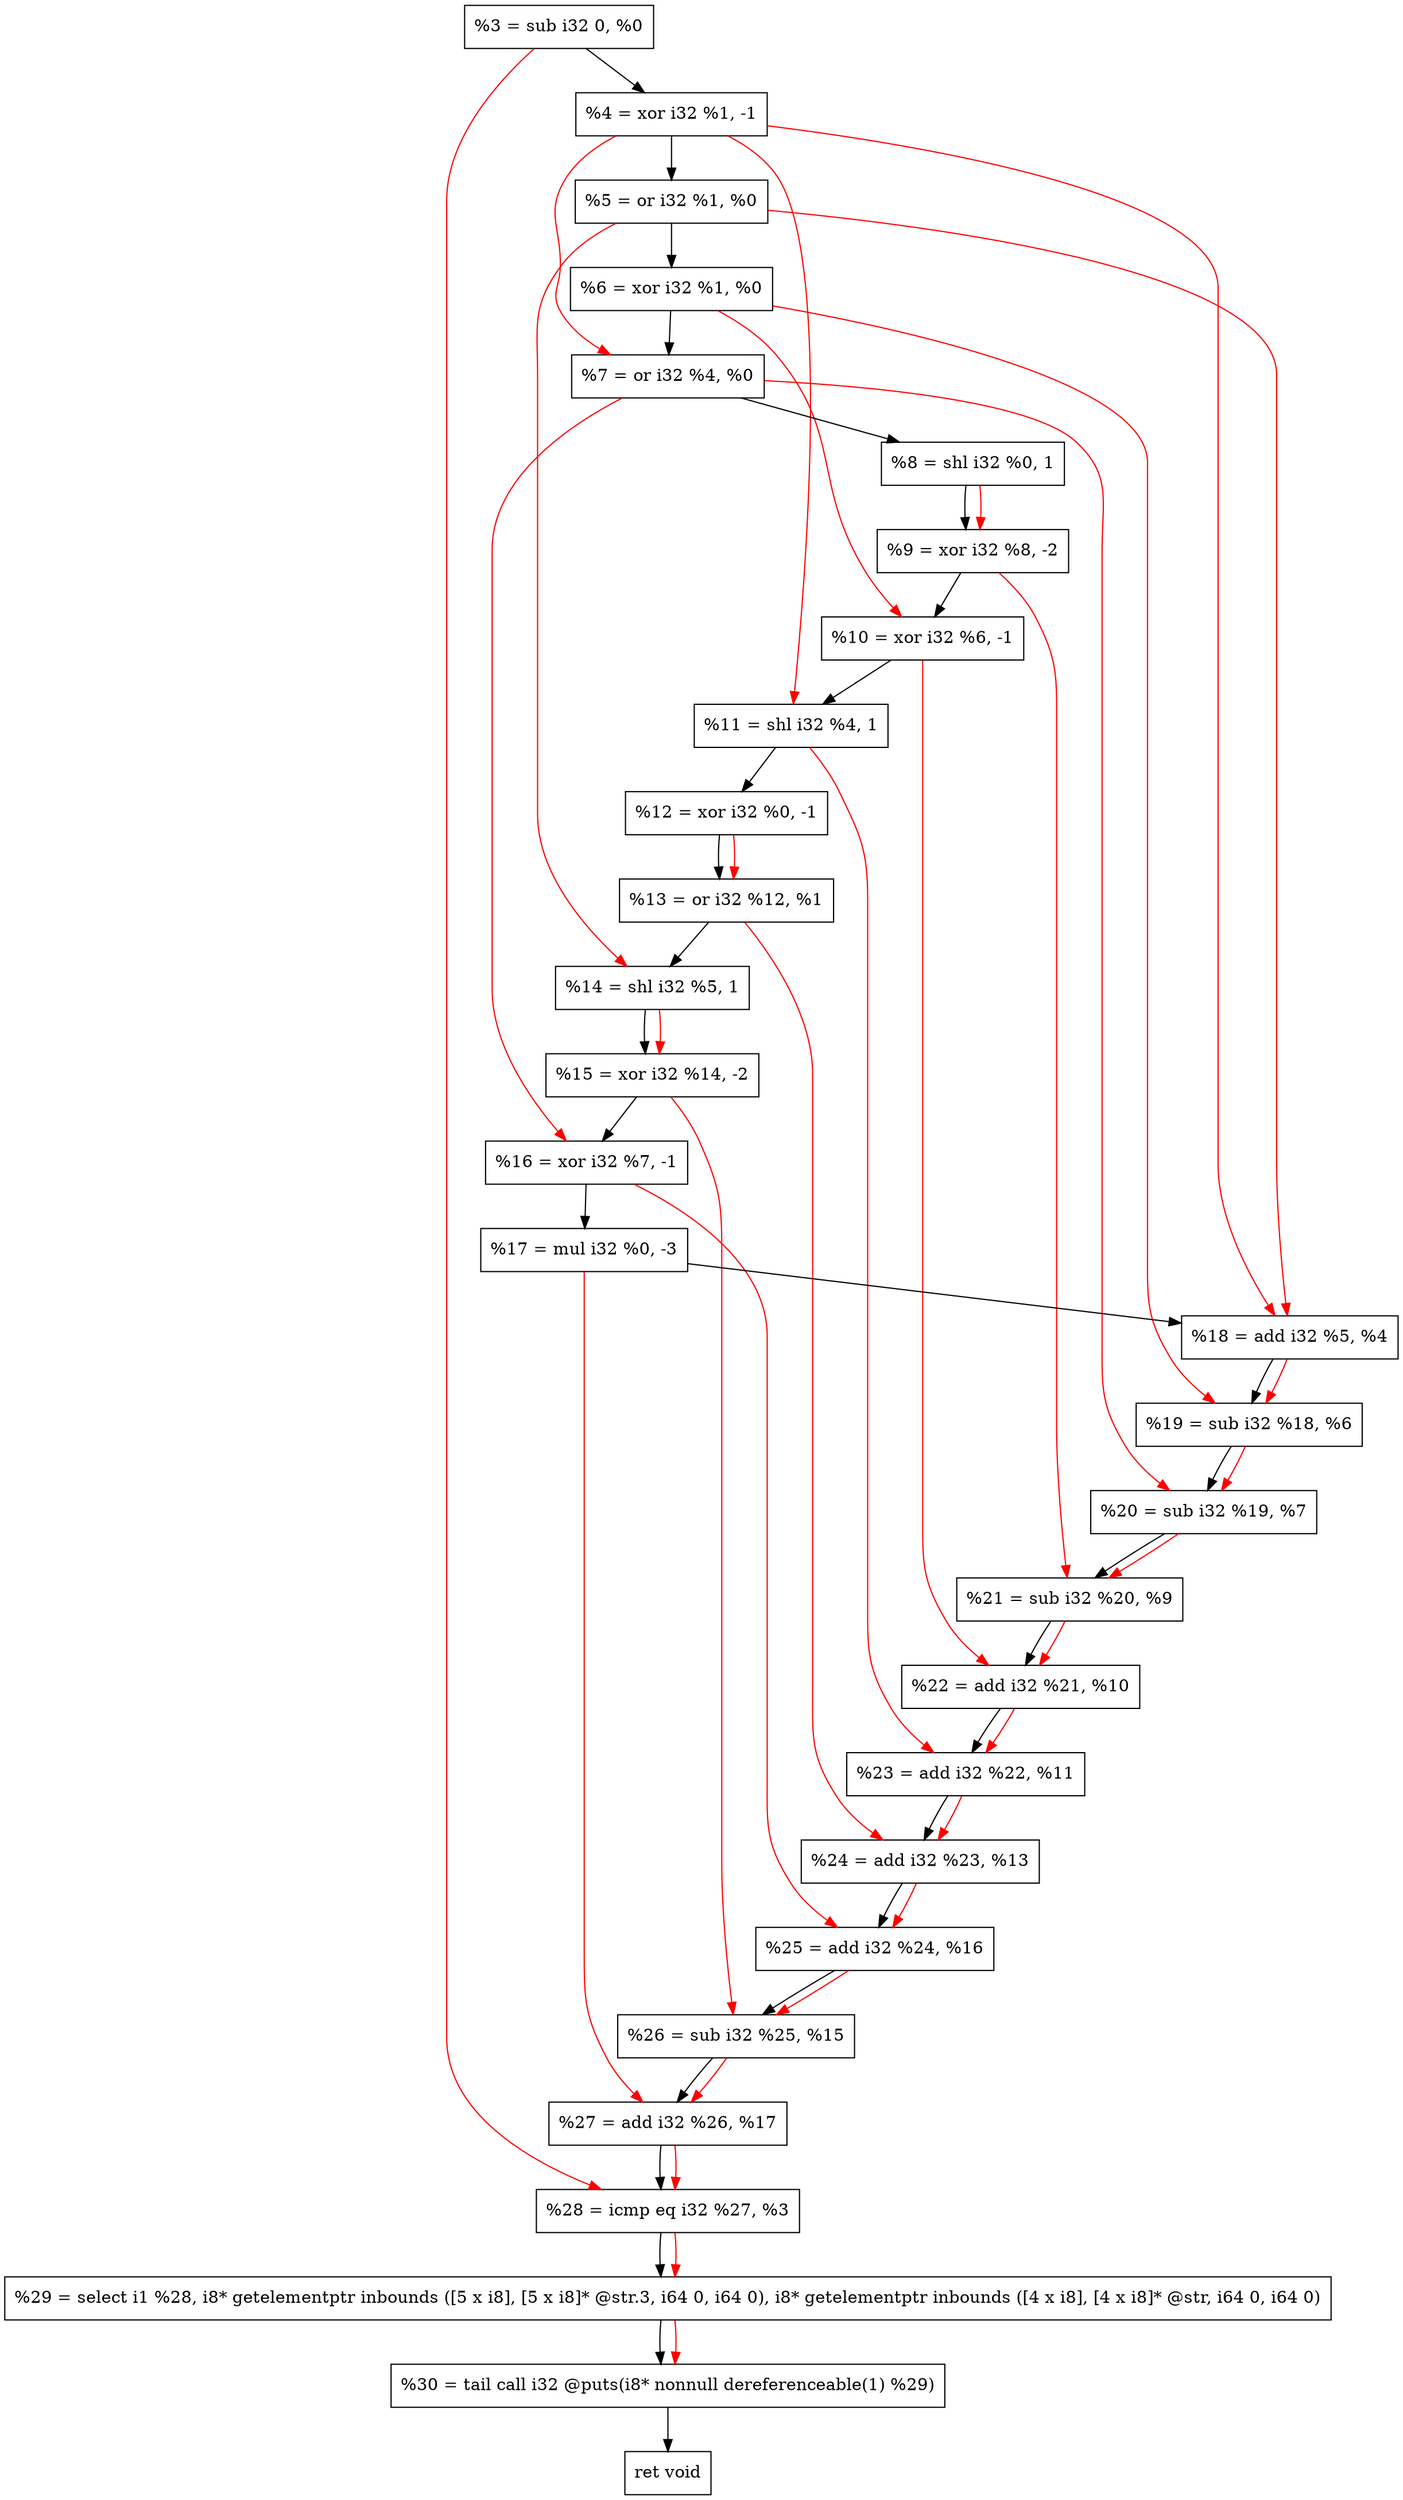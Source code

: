 digraph "DFG for'crackme' function" {
	Node0x2485be0[shape=record, label="  %3 = sub i32 0, %0"];
	Node0x2485c80[shape=record, label="  %4 = xor i32 %1, -1"];
	Node0x2485d40[shape=record, label="  %5 = or i32 %1, %0"];
	Node0x2485db0[shape=record, label="  %6 = xor i32 %1, %0"];
	Node0x2485e20[shape=record, label="  %7 = or i32 %4, %0"];
	Node0x2485e90[shape=record, label="  %8 = shl i32 %0, 1"];
	Node0x2485f30[shape=record, label="  %9 = xor i32 %8, -2"];
	Node0x2485fa0[shape=record, label="  %10 = xor i32 %6, -1"];
	Node0x2486010[shape=record, label="  %11 = shl i32 %4, 1"];
	Node0x2486080[shape=record, label="  %12 = xor i32 %0, -1"];
	Node0x24860f0[shape=record, label="  %13 = or i32 %12, %1"];
	Node0x2486160[shape=record, label="  %14 = shl i32 %5, 1"];
	Node0x24861d0[shape=record, label="  %15 = xor i32 %14, -2"];
	Node0x2486240[shape=record, label="  %16 = xor i32 %7, -1"];
	Node0x24862e0[shape=record, label="  %17 = mul i32 %0, -3"];
	Node0x2486350[shape=record, label="  %18 = add i32 %5, %4"];
	Node0x24863c0[shape=record, label="  %19 = sub i32 %18, %6"];
	Node0x2486430[shape=record, label="  %20 = sub i32 %19, %7"];
	Node0x24864a0[shape=record, label="  %21 = sub i32 %20, %9"];
	Node0x2486510[shape=record, label="  %22 = add i32 %21, %10"];
	Node0x2486580[shape=record, label="  %23 = add i32 %22, %11"];
	Node0x24865f0[shape=record, label="  %24 = add i32 %23, %13"];
	Node0x2486660[shape=record, label="  %25 = add i32 %24, %16"];
	Node0x24866d0[shape=record, label="  %26 = sub i32 %25, %15"];
	Node0x2486740[shape=record, label="  %27 = add i32 %26, %17"];
	Node0x24867b0[shape=record, label="  %28 = icmp eq i32 %27, %3"];
	Node0x2426268[shape=record, label="  %29 = select i1 %28, i8* getelementptr inbounds ([5 x i8], [5 x i8]* @str.3, i64 0, i64 0), i8* getelementptr inbounds ([4 x i8], [4 x i8]* @str, i64 0, i64 0)"];
	Node0x2486c50[shape=record, label="  %30 = tail call i32 @puts(i8* nonnull dereferenceable(1) %29)"];
	Node0x2486ca0[shape=record, label="  ret void"];
	Node0x2485be0 -> Node0x2485c80;
	Node0x2485c80 -> Node0x2485d40;
	Node0x2485d40 -> Node0x2485db0;
	Node0x2485db0 -> Node0x2485e20;
	Node0x2485e20 -> Node0x2485e90;
	Node0x2485e90 -> Node0x2485f30;
	Node0x2485f30 -> Node0x2485fa0;
	Node0x2485fa0 -> Node0x2486010;
	Node0x2486010 -> Node0x2486080;
	Node0x2486080 -> Node0x24860f0;
	Node0x24860f0 -> Node0x2486160;
	Node0x2486160 -> Node0x24861d0;
	Node0x24861d0 -> Node0x2486240;
	Node0x2486240 -> Node0x24862e0;
	Node0x24862e0 -> Node0x2486350;
	Node0x2486350 -> Node0x24863c0;
	Node0x24863c0 -> Node0x2486430;
	Node0x2486430 -> Node0x24864a0;
	Node0x24864a0 -> Node0x2486510;
	Node0x2486510 -> Node0x2486580;
	Node0x2486580 -> Node0x24865f0;
	Node0x24865f0 -> Node0x2486660;
	Node0x2486660 -> Node0x24866d0;
	Node0x24866d0 -> Node0x2486740;
	Node0x2486740 -> Node0x24867b0;
	Node0x24867b0 -> Node0x2426268;
	Node0x2426268 -> Node0x2486c50;
	Node0x2486c50 -> Node0x2486ca0;
edge [color=red]
	Node0x2485c80 -> Node0x2485e20;
	Node0x2485e90 -> Node0x2485f30;
	Node0x2485db0 -> Node0x2485fa0;
	Node0x2485c80 -> Node0x2486010;
	Node0x2486080 -> Node0x24860f0;
	Node0x2485d40 -> Node0x2486160;
	Node0x2486160 -> Node0x24861d0;
	Node0x2485e20 -> Node0x2486240;
	Node0x2485d40 -> Node0x2486350;
	Node0x2485c80 -> Node0x2486350;
	Node0x2486350 -> Node0x24863c0;
	Node0x2485db0 -> Node0x24863c0;
	Node0x24863c0 -> Node0x2486430;
	Node0x2485e20 -> Node0x2486430;
	Node0x2486430 -> Node0x24864a0;
	Node0x2485f30 -> Node0x24864a0;
	Node0x24864a0 -> Node0x2486510;
	Node0x2485fa0 -> Node0x2486510;
	Node0x2486510 -> Node0x2486580;
	Node0x2486010 -> Node0x2486580;
	Node0x2486580 -> Node0x24865f0;
	Node0x24860f0 -> Node0x24865f0;
	Node0x24865f0 -> Node0x2486660;
	Node0x2486240 -> Node0x2486660;
	Node0x2486660 -> Node0x24866d0;
	Node0x24861d0 -> Node0x24866d0;
	Node0x24866d0 -> Node0x2486740;
	Node0x24862e0 -> Node0x2486740;
	Node0x2486740 -> Node0x24867b0;
	Node0x2485be0 -> Node0x24867b0;
	Node0x24867b0 -> Node0x2426268;
	Node0x2426268 -> Node0x2486c50;
}
